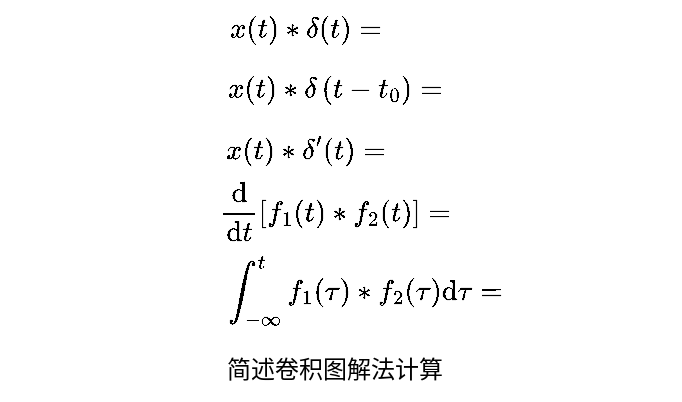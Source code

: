 <mxfile version="20.7.4" type="device"><diagram id="Tg6gTGrFqA17fL_uq022" name="第 1 页"><mxGraphModel dx="448" dy="310" grid="1" gridSize="5" guides="1" tooltips="1" connect="1" arrows="1" fold="1" page="1" pageScale="1" pageWidth="827" pageHeight="1169" math="1" shadow="0"><root><mxCell id="0"/><mxCell id="1" parent="0"/><mxCell id="sv_HkNllerNaV9b-sAdA-2" value="$$x(t) * \delta(t)=$$" style="text;html=1;align=center;verticalAlign=middle;resizable=1;points=[];autosize=1;strokeColor=none;fillColor=none;movable=1;rotatable=1;deletable=1;editable=1;connectable=1;" vertex="1" parent="1"><mxGeometry x="20" y="175" width="100" height="30" as="geometry"/></mxCell><mxCell id="sv_HkNllerNaV9b-sAdA-3" value="$$x(t) * \delta\left(t-t_{0}\right)=$$" style="text;html=1;align=center;verticalAlign=middle;resizable=1;points=[];autosize=1;strokeColor=none;fillColor=none;movable=1;rotatable=1;deletable=1;editable=1;connectable=1;" vertex="1" parent="1"><mxGeometry x="22.5" y="205" width="125" height="30" as="geometry"/></mxCell><mxCell id="sv_HkNllerNaV9b-sAdA-4" value="$$x(t) * \delta^{\prime}(t)=$$" style="text;html=1;align=center;verticalAlign=middle;resizable=1;points=[];autosize=1;strokeColor=none;fillColor=none;movable=1;rotatable=1;deletable=1;editable=1;connectable=1;" vertex="1" parent="1"><mxGeometry x="20" y="235" width="100" height="30" as="geometry"/></mxCell><mxCell id="sv_HkNllerNaV9b-sAdA-6" value="$$\frac{\mathrm{d}}{\mathrm{d} t}\left[f_{1}(t) * f_{2}(t)\right]=$$" style="text;html=1;align=center;verticalAlign=middle;resizable=1;points=[];autosize=1;strokeColor=none;fillColor=none;movable=1;rotatable=1;deletable=1;editable=1;connectable=1;" vertex="1" parent="1"><mxGeometry x="20" y="265" width="130" height="30" as="geometry"/></mxCell><mxCell id="sv_HkNllerNaV9b-sAdA-9" value="$$\int_{-\infty}^{t} f_{1}(\tau) * f_{2}(\tau) \mathrm{d} \tau=$$" style="text;html=1;align=center;verticalAlign=middle;resizable=1;points=[];autosize=1;strokeColor=none;fillColor=none;movable=1;rotatable=1;deletable=1;editable=1;connectable=1;" vertex="1" parent="1"><mxGeometry x="20" y="305" width="160" height="30" as="geometry"/></mxCell><mxCell id="sv_HkNllerNaV9b-sAdA-11" value="简述卷积图解法计算" style="text;html=1;align=center;verticalAlign=middle;resizable=1;points=[];autosize=1;strokeColor=none;fillColor=none;movable=1;rotatable=1;deletable=1;editable=1;connectable=1;" vertex="1" parent="1"><mxGeometry x="20" y="345" width="130" height="30" as="geometry"/></mxCell></root></mxGraphModel></diagram></mxfile>
